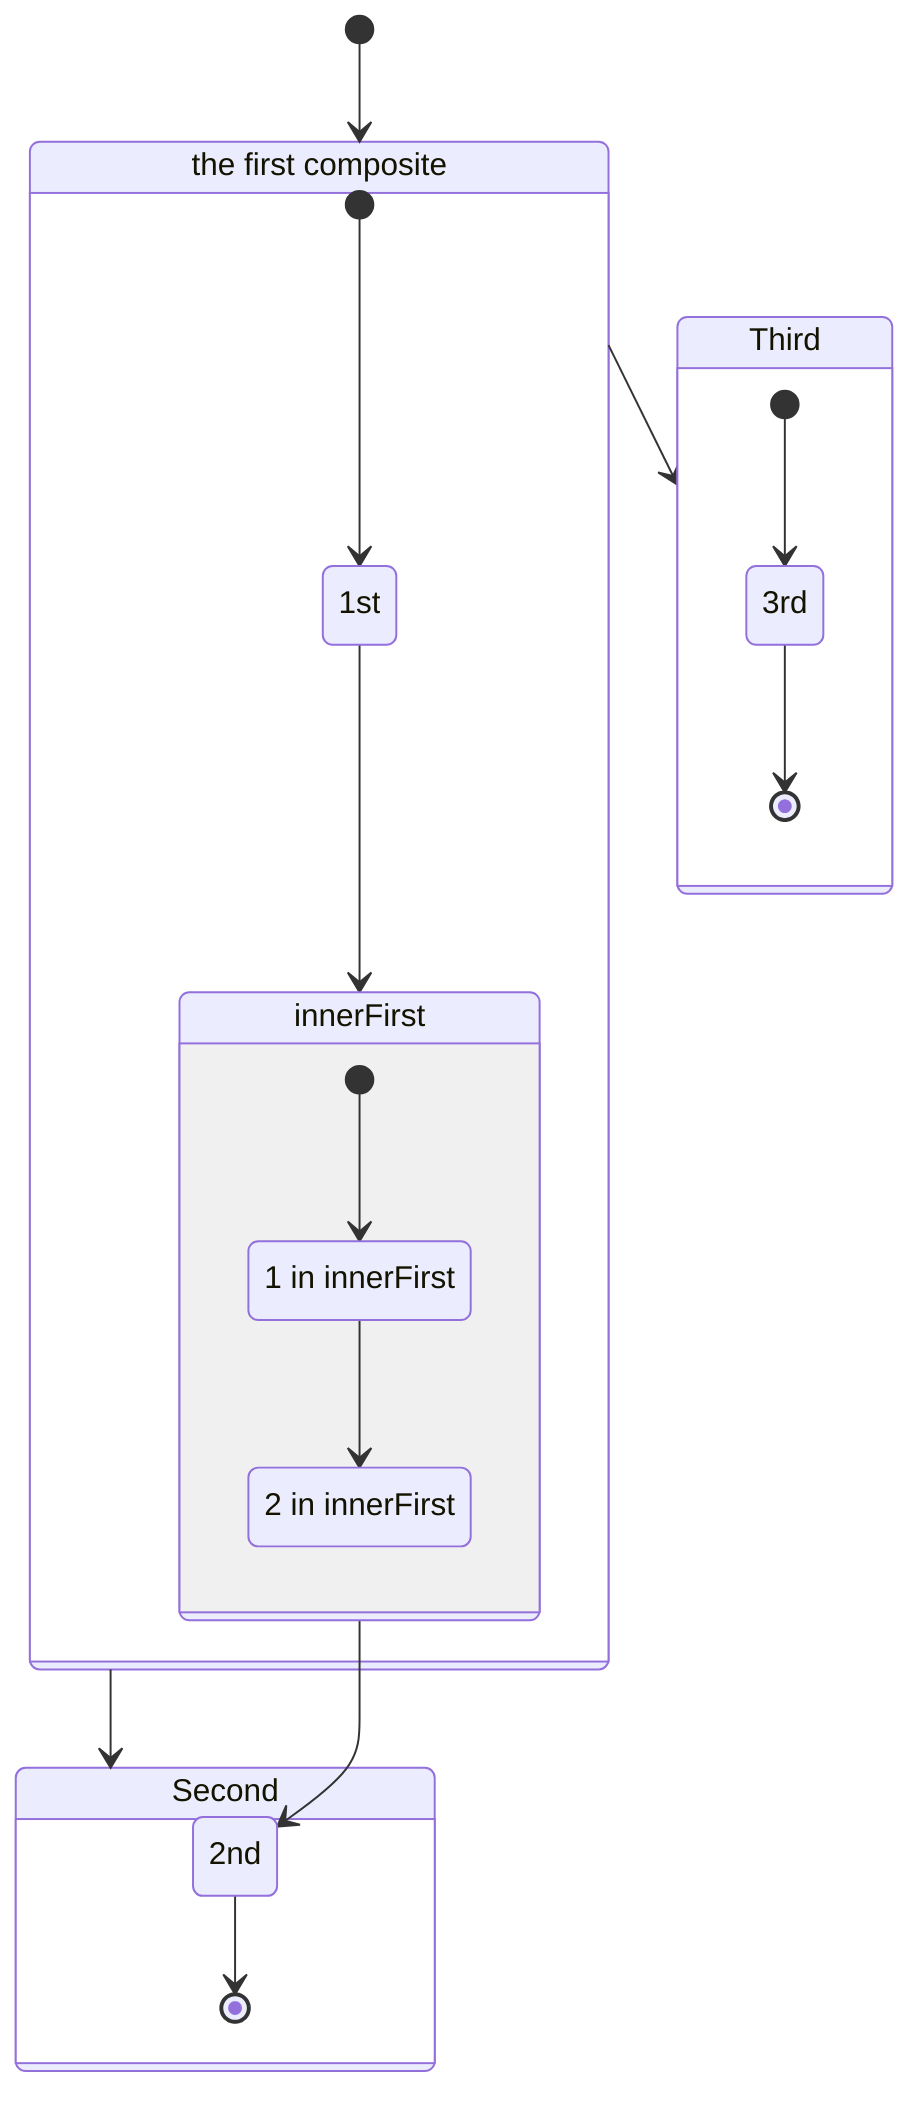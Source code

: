 stateDiagram-v2
    [*] --> First
    First --> Second
    First --> Third

    state "the first composite" as First {
        [*] --> 1st
        state innerFirst {
          state "1 in innerFirst" as 1st1st
          1st2nd: 2 in innerFirst
          [*] --> 1st1st
          1st1st --> 1st2nd
          %% 1st2nd --> 1st
        }
        1st --> innerFirst
        innerFirst --> 2nd
    }
    state Second {
        2nd --> [*]
    }
    state Third {
        [*] --> 3rd
        3rd --> [*]
    }